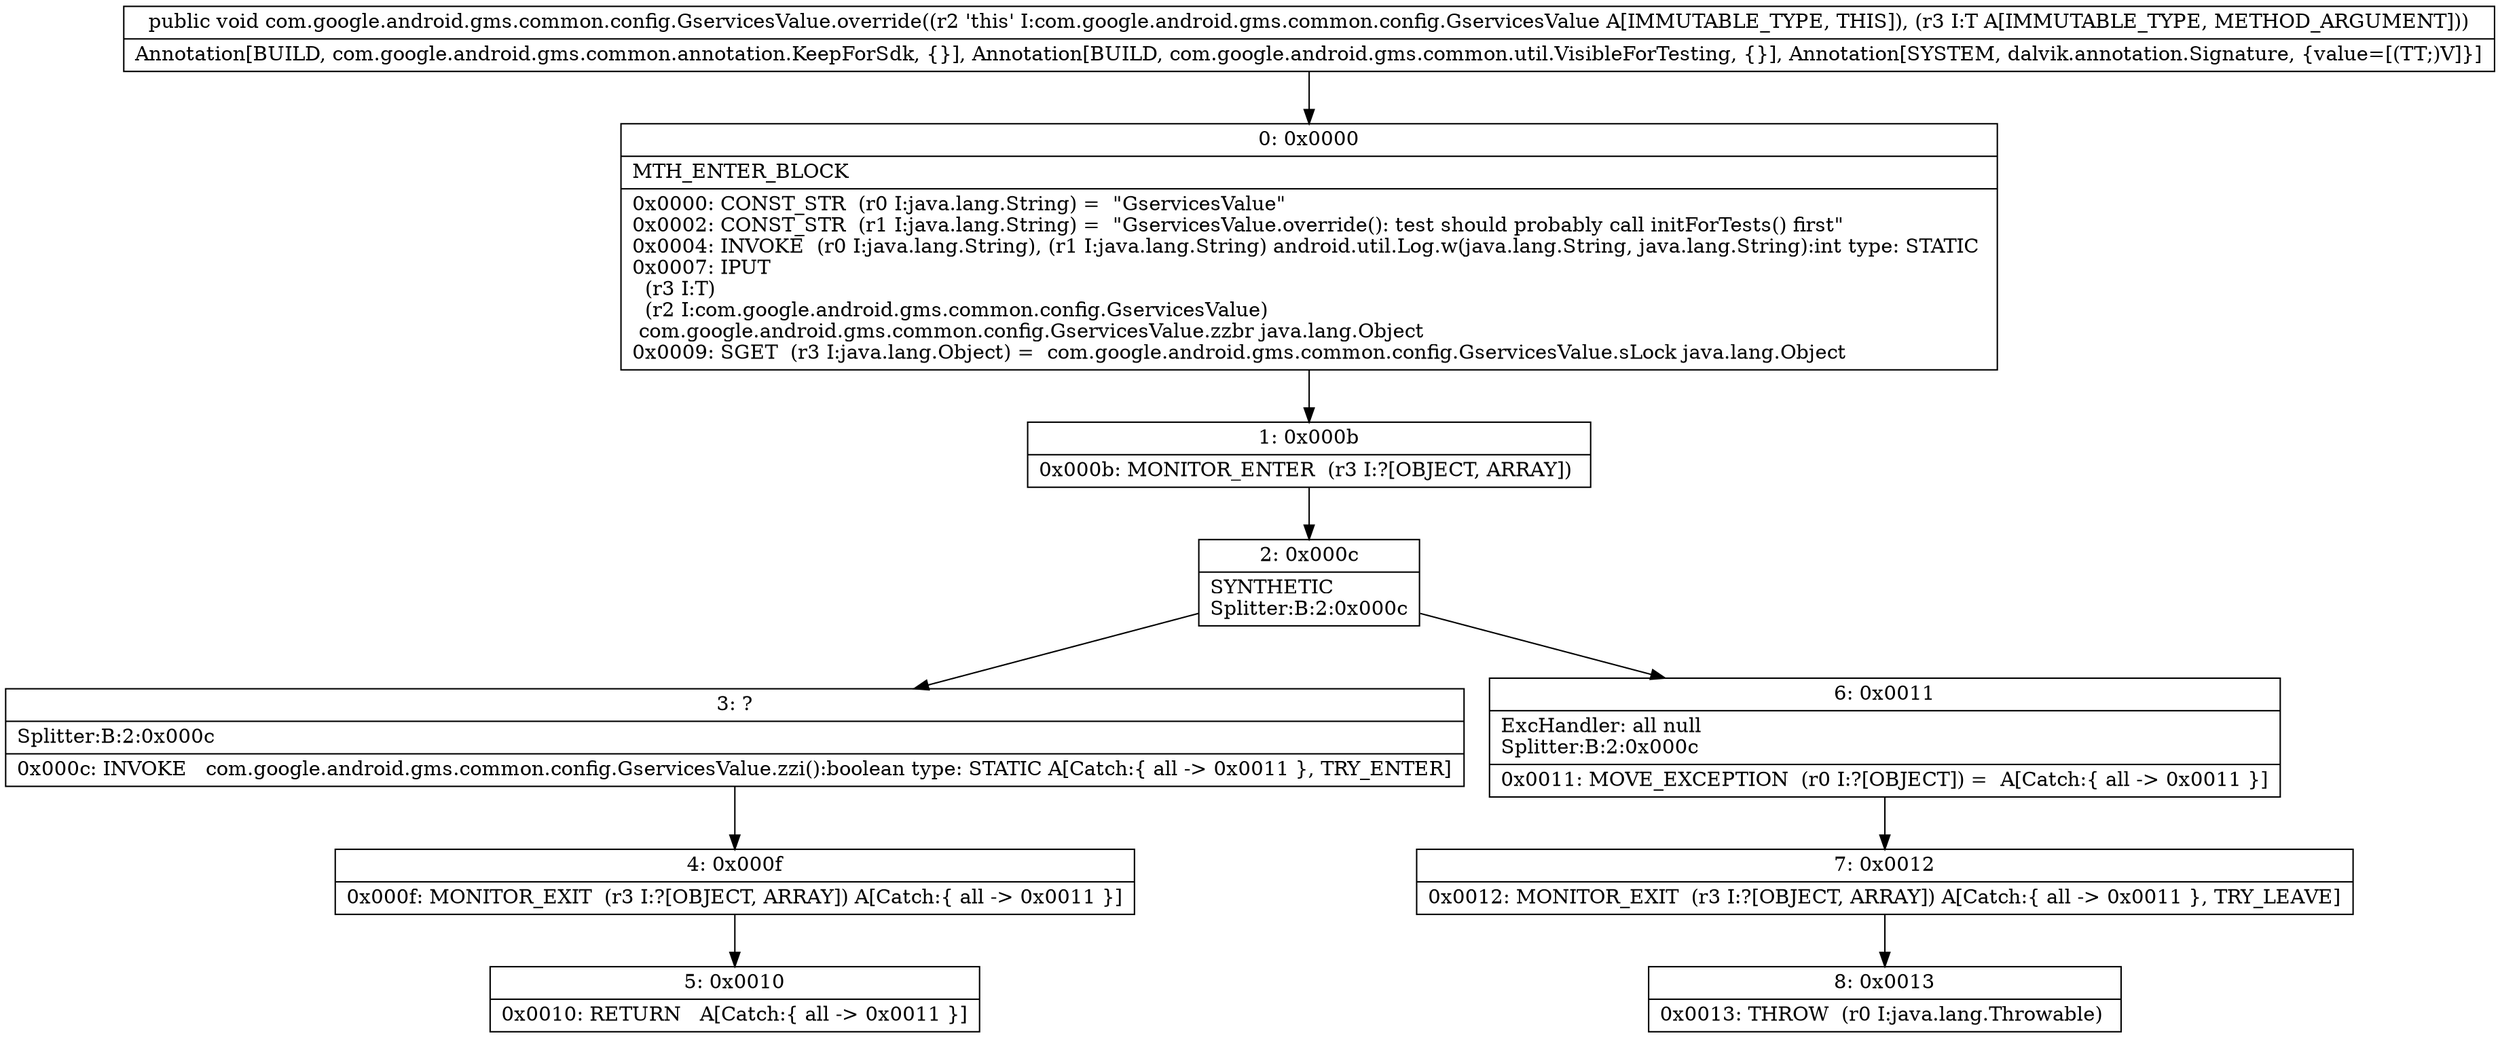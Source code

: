 digraph "CFG forcom.google.android.gms.common.config.GservicesValue.override(Ljava\/lang\/Object;)V" {
Node_0 [shape=record,label="{0\:\ 0x0000|MTH_ENTER_BLOCK\l|0x0000: CONST_STR  (r0 I:java.lang.String) =  \"GservicesValue\" \l0x0002: CONST_STR  (r1 I:java.lang.String) =  \"GservicesValue.override(): test should probably call initForTests() first\" \l0x0004: INVOKE  (r0 I:java.lang.String), (r1 I:java.lang.String) android.util.Log.w(java.lang.String, java.lang.String):int type: STATIC \l0x0007: IPUT  \l  (r3 I:T)\l  (r2 I:com.google.android.gms.common.config.GservicesValue)\l com.google.android.gms.common.config.GservicesValue.zzbr java.lang.Object \l0x0009: SGET  (r3 I:java.lang.Object) =  com.google.android.gms.common.config.GservicesValue.sLock java.lang.Object \l}"];
Node_1 [shape=record,label="{1\:\ 0x000b|0x000b: MONITOR_ENTER  (r3 I:?[OBJECT, ARRAY]) \l}"];
Node_2 [shape=record,label="{2\:\ 0x000c|SYNTHETIC\lSplitter:B:2:0x000c\l}"];
Node_3 [shape=record,label="{3\:\ ?|Splitter:B:2:0x000c\l|0x000c: INVOKE   com.google.android.gms.common.config.GservicesValue.zzi():boolean type: STATIC A[Catch:\{ all \-\> 0x0011 \}, TRY_ENTER]\l}"];
Node_4 [shape=record,label="{4\:\ 0x000f|0x000f: MONITOR_EXIT  (r3 I:?[OBJECT, ARRAY]) A[Catch:\{ all \-\> 0x0011 \}]\l}"];
Node_5 [shape=record,label="{5\:\ 0x0010|0x0010: RETURN   A[Catch:\{ all \-\> 0x0011 \}]\l}"];
Node_6 [shape=record,label="{6\:\ 0x0011|ExcHandler: all null\lSplitter:B:2:0x000c\l|0x0011: MOVE_EXCEPTION  (r0 I:?[OBJECT]) =  A[Catch:\{ all \-\> 0x0011 \}]\l}"];
Node_7 [shape=record,label="{7\:\ 0x0012|0x0012: MONITOR_EXIT  (r3 I:?[OBJECT, ARRAY]) A[Catch:\{ all \-\> 0x0011 \}, TRY_LEAVE]\l}"];
Node_8 [shape=record,label="{8\:\ 0x0013|0x0013: THROW  (r0 I:java.lang.Throwable) \l}"];
MethodNode[shape=record,label="{public void com.google.android.gms.common.config.GservicesValue.override((r2 'this' I:com.google.android.gms.common.config.GservicesValue A[IMMUTABLE_TYPE, THIS]), (r3 I:T A[IMMUTABLE_TYPE, METHOD_ARGUMENT]))  | Annotation[BUILD, com.google.android.gms.common.annotation.KeepForSdk, \{\}], Annotation[BUILD, com.google.android.gms.common.util.VisibleForTesting, \{\}], Annotation[SYSTEM, dalvik.annotation.Signature, \{value=[(TT;)V]\}]\l}"];
MethodNode -> Node_0;
Node_0 -> Node_1;
Node_1 -> Node_2;
Node_2 -> Node_3;
Node_2 -> Node_6;
Node_3 -> Node_4;
Node_4 -> Node_5;
Node_6 -> Node_7;
Node_7 -> Node_8;
}

